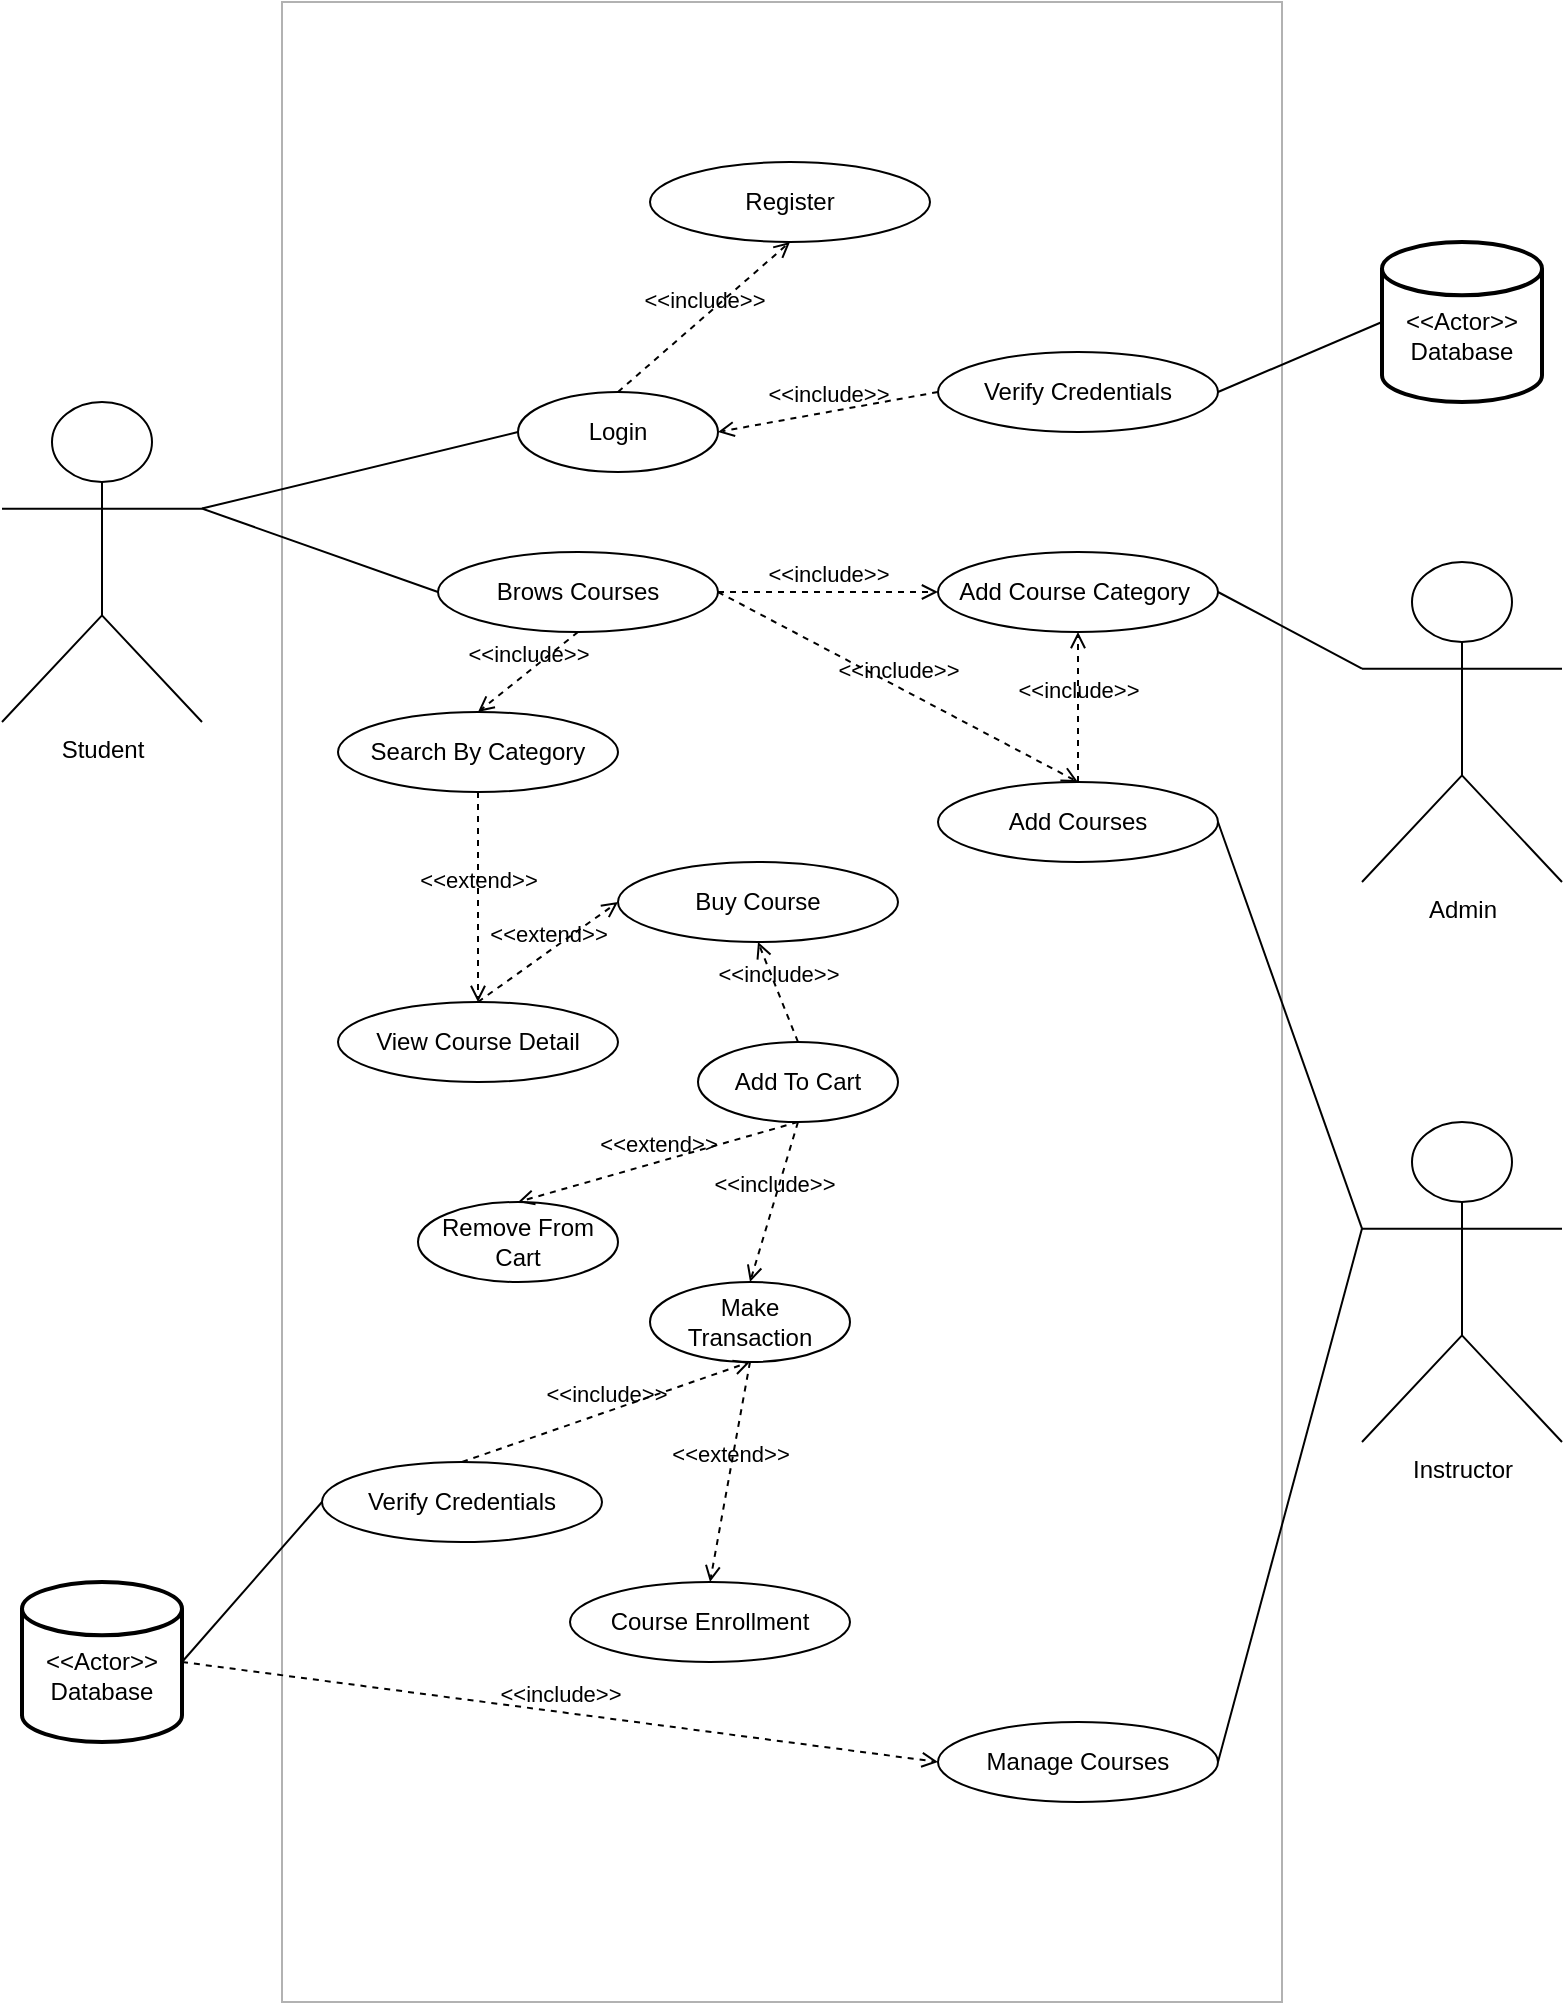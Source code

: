 <mxfile version="24.1.0" type="device">
  <diagram name="Page-1" id="QoYppGiDIXY9KWAp_FB8">
    <mxGraphModel dx="1036" dy="606" grid="1" gridSize="10" guides="1" tooltips="1" connect="1" arrows="1" fold="1" page="1" pageScale="1" pageWidth="827" pageHeight="1169" math="0" shadow="0">
      <root>
        <mxCell id="0" />
        <mxCell id="1" parent="0" />
        <mxCell id="l4vlVR3IjBPBN5iOaJW--5" value="" style="rounded=0;whiteSpace=wrap;html=1;opacity=30;" vertex="1" parent="1">
          <mxGeometry x="160" y="80" width="500" height="1000" as="geometry" />
        </mxCell>
        <mxCell id="l4vlVR3IjBPBN5iOaJW--6" value="Instructor" style="shape=umlActor;verticalLabelPosition=bottom;verticalAlign=top;html=1;outlineConnect=0;" vertex="1" parent="1">
          <mxGeometry x="700" y="640" width="100" height="160" as="geometry" />
        </mxCell>
        <mxCell id="l4vlVR3IjBPBN5iOaJW--7" value="Student" style="shape=umlActor;verticalLabelPosition=bottom;verticalAlign=top;html=1;outlineConnect=0;" vertex="1" parent="1">
          <mxGeometry x="20" y="280" width="100" height="160" as="geometry" />
        </mxCell>
        <mxCell id="l4vlVR3IjBPBN5iOaJW--11" value="Admin" style="shape=umlActor;verticalLabelPosition=bottom;verticalAlign=top;html=1;outlineConnect=0;" vertex="1" parent="1">
          <mxGeometry x="700" y="360" width="100" height="160" as="geometry" />
        </mxCell>
        <mxCell id="l4vlVR3IjBPBN5iOaJW--13" value="&lt;div&gt;&lt;br&gt;&lt;/div&gt;&lt;div&gt;&amp;lt;&amp;lt;Actor&amp;gt;&amp;gt;&lt;/div&gt;Database" style="strokeWidth=2;html=1;shape=mxgraph.flowchart.database;whiteSpace=wrap;" vertex="1" parent="1">
          <mxGeometry x="710" y="200" width="80" height="80" as="geometry" />
        </mxCell>
        <mxCell id="l4vlVR3IjBPBN5iOaJW--14" value="Register" style="ellipse;whiteSpace=wrap;html=1;" vertex="1" parent="1">
          <mxGeometry x="344" y="160" width="140" height="40" as="geometry" />
        </mxCell>
        <mxCell id="l4vlVR3IjBPBN5iOaJW--15" value="&amp;lt;&amp;lt;include&amp;gt;&amp;gt;" style="html=1;verticalAlign=bottom;labelBackgroundColor=none;endArrow=open;endFill=0;dashed=1;rounded=0;exitX=0.5;exitY=0;exitDx=0;exitDy=0;entryX=0.5;entryY=1;entryDx=0;entryDy=0;" edge="1" parent="1" source="l4vlVR3IjBPBN5iOaJW--17" target="l4vlVR3IjBPBN5iOaJW--14">
          <mxGeometry width="160" relative="1" as="geometry">
            <mxPoint x="448" y="255" as="sourcePoint" />
            <mxPoint x="608" y="255" as="targetPoint" />
          </mxGeometry>
        </mxCell>
        <mxCell id="l4vlVR3IjBPBN5iOaJW--17" value="Login" style="ellipse;whiteSpace=wrap;html=1;" vertex="1" parent="1">
          <mxGeometry x="278" y="275" width="100" height="40" as="geometry" />
        </mxCell>
        <mxCell id="l4vlVR3IjBPBN5iOaJW--18" value="" style="endArrow=none;html=1;rounded=0;entryX=0;entryY=0.5;entryDx=0;entryDy=0;exitX=1;exitY=0.333;exitDx=0;exitDy=0;exitPerimeter=0;" edge="1" parent="1" source="l4vlVR3IjBPBN5iOaJW--7" target="l4vlVR3IjBPBN5iOaJW--17">
          <mxGeometry width="50" height="50" relative="1" as="geometry">
            <mxPoint x="130" y="400" as="sourcePoint" />
            <mxPoint x="440" y="290" as="targetPoint" />
          </mxGeometry>
        </mxCell>
        <mxCell id="l4vlVR3IjBPBN5iOaJW--20" value="Brows Courses" style="ellipse;whiteSpace=wrap;html=1;" vertex="1" parent="1">
          <mxGeometry x="238" y="355" width="140" height="40" as="geometry" />
        </mxCell>
        <mxCell id="l4vlVR3IjBPBN5iOaJW--21" value="Verify Credentials" style="ellipse;whiteSpace=wrap;html=1;" vertex="1" parent="1">
          <mxGeometry x="488" y="255" width="140" height="40" as="geometry" />
        </mxCell>
        <mxCell id="l4vlVR3IjBPBN5iOaJW--22" value="&amp;lt;&amp;lt;include&amp;gt;&amp;gt;" style="html=1;verticalAlign=bottom;labelBackgroundColor=none;endArrow=open;endFill=0;dashed=1;rounded=0;exitX=0;exitY=0.5;exitDx=0;exitDy=0;entryX=1;entryY=0.5;entryDx=0;entryDy=0;" edge="1" parent="1" source="l4vlVR3IjBPBN5iOaJW--21" target="l4vlVR3IjBPBN5iOaJW--17">
          <mxGeometry width="160" relative="1" as="geometry">
            <mxPoint x="338" y="285" as="sourcePoint" />
            <mxPoint x="438" y="255" as="targetPoint" />
          </mxGeometry>
        </mxCell>
        <mxCell id="l4vlVR3IjBPBN5iOaJW--23" value="" style="endArrow=none;html=1;rounded=0;entryX=0;entryY=0.5;entryDx=0;entryDy=0;entryPerimeter=0;exitX=1;exitY=0.5;exitDx=0;exitDy=0;" edge="1" parent="1" source="l4vlVR3IjBPBN5iOaJW--21" target="l4vlVR3IjBPBN5iOaJW--13">
          <mxGeometry width="50" height="50" relative="1" as="geometry">
            <mxPoint x="130" y="352" as="sourcePoint" />
            <mxPoint x="270" y="190" as="targetPoint" />
          </mxGeometry>
        </mxCell>
        <mxCell id="l4vlVR3IjBPBN5iOaJW--24" value="Add Course Category&amp;nbsp;" style="ellipse;whiteSpace=wrap;html=1;" vertex="1" parent="1">
          <mxGeometry x="488" y="355" width="140" height="40" as="geometry" />
        </mxCell>
        <mxCell id="l4vlVR3IjBPBN5iOaJW--25" value="" style="endArrow=none;html=1;rounded=0;entryX=0;entryY=0.5;entryDx=0;entryDy=0;exitX=1;exitY=0.333;exitDx=0;exitDy=0;exitPerimeter=0;" edge="1" parent="1" source="l4vlVR3IjBPBN5iOaJW--7" target="l4vlVR3IjBPBN5iOaJW--20">
          <mxGeometry width="50" height="50" relative="1" as="geometry">
            <mxPoint x="130" y="343" as="sourcePoint" />
            <mxPoint x="270" y="190" as="targetPoint" />
          </mxGeometry>
        </mxCell>
        <mxCell id="l4vlVR3IjBPBN5iOaJW--26" value="Search By Category" style="ellipse;whiteSpace=wrap;html=1;" vertex="1" parent="1">
          <mxGeometry x="188" y="435" width="140" height="40" as="geometry" />
        </mxCell>
        <mxCell id="l4vlVR3IjBPBN5iOaJW--27" value="Buy Course" style="ellipse;whiteSpace=wrap;html=1;" vertex="1" parent="1">
          <mxGeometry x="328" y="510" width="140" height="40" as="geometry" />
        </mxCell>
        <mxCell id="l4vlVR3IjBPBN5iOaJW--28" value="&amp;lt;&amp;lt;include&amp;gt;&amp;gt;" style="html=1;verticalAlign=bottom;labelBackgroundColor=none;endArrow=open;endFill=0;dashed=1;rounded=0;exitX=0.5;exitY=1;exitDx=0;exitDy=0;entryX=0.5;entryY=0;entryDx=0;entryDy=0;" edge="1" parent="1" source="l4vlVR3IjBPBN5iOaJW--20" target="l4vlVR3IjBPBN5iOaJW--26">
          <mxGeometry width="160" relative="1" as="geometry">
            <mxPoint x="498" y="285" as="sourcePoint" />
            <mxPoint x="388" y="305" as="targetPoint" />
          </mxGeometry>
        </mxCell>
        <mxCell id="l4vlVR3IjBPBN5iOaJW--29" value="&amp;lt;&amp;lt;extend&amp;gt;&amp;gt;" style="html=1;verticalAlign=bottom;labelBackgroundColor=none;endArrow=open;endFill=0;dashed=1;rounded=0;exitX=0.5;exitY=0;exitDx=0;exitDy=0;entryX=0;entryY=0.5;entryDx=0;entryDy=0;" edge="1" parent="1" source="l4vlVR3IjBPBN5iOaJW--32" target="l4vlVR3IjBPBN5iOaJW--27">
          <mxGeometry width="160" relative="1" as="geometry">
            <mxPoint x="348" y="425" as="sourcePoint" />
            <mxPoint x="508" y="425" as="targetPoint" />
          </mxGeometry>
        </mxCell>
        <mxCell id="l4vlVR3IjBPBN5iOaJW--30" value="" style="endArrow=none;html=1;rounded=0;entryX=0;entryY=0.333;entryDx=0;entryDy=0;entryPerimeter=0;exitX=1;exitY=0.5;exitDx=0;exitDy=0;" edge="1" parent="1" source="l4vlVR3IjBPBN5iOaJW--24" target="l4vlVR3IjBPBN5iOaJW--11">
          <mxGeometry width="50" height="50" relative="1" as="geometry">
            <mxPoint x="620" y="170" as="sourcePoint" />
            <mxPoint x="720" y="250" as="targetPoint" />
          </mxGeometry>
        </mxCell>
        <mxCell id="l4vlVR3IjBPBN5iOaJW--31" value="&amp;lt;&amp;lt;include&amp;gt;&amp;gt;" style="html=1;verticalAlign=bottom;labelBackgroundColor=none;endArrow=open;endFill=0;dashed=1;rounded=0;exitX=1;exitY=0.5;exitDx=0;exitDy=0;entryX=0;entryY=0.5;entryDx=0;entryDy=0;" edge="1" parent="1" source="l4vlVR3IjBPBN5iOaJW--20" target="l4vlVR3IjBPBN5iOaJW--24">
          <mxGeometry width="160" relative="1" as="geometry">
            <mxPoint x="498" y="285" as="sourcePoint" />
            <mxPoint x="388" y="305" as="targetPoint" />
          </mxGeometry>
        </mxCell>
        <mxCell id="l4vlVR3IjBPBN5iOaJW--32" value="View Course Detail" style="ellipse;whiteSpace=wrap;html=1;" vertex="1" parent="1">
          <mxGeometry x="188" y="580" width="140" height="40" as="geometry" />
        </mxCell>
        <mxCell id="l4vlVR3IjBPBN5iOaJW--33" value="&amp;lt;&amp;lt;extend&amp;gt;&amp;gt;" style="html=1;verticalAlign=bottom;labelBackgroundColor=none;endArrow=open;endFill=0;dashed=1;rounded=0;exitX=0.5;exitY=1;exitDx=0;exitDy=0;entryX=0.5;entryY=0;entryDx=0;entryDy=0;" edge="1" parent="1" source="l4vlVR3IjBPBN5iOaJW--26" target="l4vlVR3IjBPBN5iOaJW--32">
          <mxGeometry width="160" relative="1" as="geometry">
            <mxPoint x="318" y="405" as="sourcePoint" />
            <mxPoint x="428" y="445" as="targetPoint" />
          </mxGeometry>
        </mxCell>
        <mxCell id="l4vlVR3IjBPBN5iOaJW--34" value="Add To Cart" style="ellipse;whiteSpace=wrap;html=1;" vertex="1" parent="1">
          <mxGeometry x="368" y="600" width="100" height="40" as="geometry" />
        </mxCell>
        <mxCell id="l4vlVR3IjBPBN5iOaJW--35" value="&amp;lt;&amp;lt;include&amp;gt;&amp;gt;" style="html=1;verticalAlign=bottom;labelBackgroundColor=none;endArrow=open;endFill=0;dashed=1;rounded=0;exitX=0.5;exitY=0;exitDx=0;exitDy=0;entryX=0.5;entryY=1;entryDx=0;entryDy=0;" edge="1" parent="1" source="l4vlVR3IjBPBN5iOaJW--34" target="l4vlVR3IjBPBN5iOaJW--27">
          <mxGeometry width="160" relative="1" as="geometry">
            <mxPoint x="388" y="385" as="sourcePoint" />
            <mxPoint x="498" y="385" as="targetPoint" />
          </mxGeometry>
        </mxCell>
        <mxCell id="l4vlVR3IjBPBN5iOaJW--36" value="Remove From&lt;div&gt;Cart&lt;/div&gt;" style="ellipse;whiteSpace=wrap;html=1;" vertex="1" parent="1">
          <mxGeometry x="228" y="680" width="100" height="40" as="geometry" />
        </mxCell>
        <mxCell id="l4vlVR3IjBPBN5iOaJW--37" value="&amp;lt;&amp;lt;extend&amp;gt;&amp;gt;" style="html=1;verticalAlign=bottom;labelBackgroundColor=none;endArrow=open;endFill=0;dashed=1;rounded=0;exitX=0.5;exitY=1;exitDx=0;exitDy=0;entryX=0.5;entryY=0;entryDx=0;entryDy=0;" edge="1" parent="1" source="l4vlVR3IjBPBN5iOaJW--34" target="l4vlVR3IjBPBN5iOaJW--36">
          <mxGeometry width="160" relative="1" as="geometry">
            <mxPoint x="357" y="595" as="sourcePoint" />
            <mxPoint x="357" y="645" as="targetPoint" />
          </mxGeometry>
        </mxCell>
        <mxCell id="l4vlVR3IjBPBN5iOaJW--38" value="Add Courses" style="ellipse;whiteSpace=wrap;html=1;" vertex="1" parent="1">
          <mxGeometry x="488" y="470" width="140" height="40" as="geometry" />
        </mxCell>
        <mxCell id="l4vlVR3IjBPBN5iOaJW--39" value="&amp;lt;&amp;lt;include&amp;gt;&amp;gt;" style="html=1;verticalAlign=bottom;labelBackgroundColor=none;endArrow=open;endFill=0;dashed=1;rounded=0;exitX=1;exitY=0.5;exitDx=0;exitDy=0;entryX=0.5;entryY=0;entryDx=0;entryDy=0;" edge="1" parent="1" source="l4vlVR3IjBPBN5iOaJW--20" target="l4vlVR3IjBPBN5iOaJW--38">
          <mxGeometry width="160" relative="1" as="geometry">
            <mxPoint x="388" y="385" as="sourcePoint" />
            <mxPoint x="498" y="385" as="targetPoint" />
          </mxGeometry>
        </mxCell>
        <mxCell id="l4vlVR3IjBPBN5iOaJW--40" value="&amp;lt;&amp;lt;include&amp;gt;&amp;gt;" style="html=1;verticalAlign=bottom;labelBackgroundColor=none;endArrow=open;endFill=0;dashed=1;rounded=0;exitX=0.5;exitY=0;exitDx=0;exitDy=0;entryX=0.5;entryY=1;entryDx=0;entryDy=0;" edge="1" parent="1" source="l4vlVR3IjBPBN5iOaJW--38" target="l4vlVR3IjBPBN5iOaJW--24">
          <mxGeometry width="160" relative="1" as="geometry">
            <mxPoint x="618" y="435" as="sourcePoint" />
            <mxPoint x="628" y="520" as="targetPoint" />
          </mxGeometry>
        </mxCell>
        <mxCell id="l4vlVR3IjBPBN5iOaJW--41" value="" style="endArrow=none;html=1;rounded=0;entryX=0;entryY=0.333;entryDx=0;entryDy=0;entryPerimeter=0;exitX=1;exitY=0.5;exitDx=0;exitDy=0;" edge="1" parent="1" source="l4vlVR3IjBPBN5iOaJW--38" target="l4vlVR3IjBPBN5iOaJW--6">
          <mxGeometry width="50" height="50" relative="1" as="geometry">
            <mxPoint x="638" y="385" as="sourcePoint" />
            <mxPoint x="710" y="423" as="targetPoint" />
          </mxGeometry>
        </mxCell>
        <mxCell id="l4vlVR3IjBPBN5iOaJW--42" value="Manage Courses" style="ellipse;whiteSpace=wrap;html=1;" vertex="1" parent="1">
          <mxGeometry x="488" y="940" width="140" height="40" as="geometry" />
        </mxCell>
        <mxCell id="l4vlVR3IjBPBN5iOaJW--43" value="" style="endArrow=none;html=1;rounded=0;entryX=0;entryY=0.333;entryDx=0;entryDy=0;entryPerimeter=0;exitX=1;exitY=0.5;exitDx=0;exitDy=0;" edge="1" parent="1" source="l4vlVR3IjBPBN5iOaJW--42" target="l4vlVR3IjBPBN5iOaJW--6">
          <mxGeometry width="50" height="50" relative="1" as="geometry">
            <mxPoint x="638" y="500" as="sourcePoint" />
            <mxPoint x="710" y="703" as="targetPoint" />
          </mxGeometry>
        </mxCell>
        <mxCell id="l4vlVR3IjBPBN5iOaJW--44" value="Make&lt;div&gt;Transaction&lt;/div&gt;" style="ellipse;whiteSpace=wrap;html=1;" vertex="1" parent="1">
          <mxGeometry x="344" y="720" width="100" height="40" as="geometry" />
        </mxCell>
        <mxCell id="l4vlVR3IjBPBN5iOaJW--45" value="&amp;lt;&amp;lt;include&amp;gt;&amp;gt;" style="html=1;verticalAlign=bottom;labelBackgroundColor=none;endArrow=open;endFill=0;dashed=1;rounded=0;exitX=0.5;exitY=1;exitDx=0;exitDy=0;entryX=0.5;entryY=0;entryDx=0;entryDy=0;" edge="1" parent="1" source="l4vlVR3IjBPBN5iOaJW--34" target="l4vlVR3IjBPBN5iOaJW--44">
          <mxGeometry width="160" relative="1" as="geometry">
            <mxPoint x="428" y="575" as="sourcePoint" />
            <mxPoint x="428" y="485" as="targetPoint" />
          </mxGeometry>
        </mxCell>
        <mxCell id="l4vlVR3IjBPBN5iOaJW--49" value="Course Enrollment" style="ellipse;whiteSpace=wrap;html=1;" vertex="1" parent="1">
          <mxGeometry x="304" y="870" width="140" height="40" as="geometry" />
        </mxCell>
        <mxCell id="l4vlVR3IjBPBN5iOaJW--51" value="&lt;div&gt;&lt;br&gt;&lt;/div&gt;&lt;div&gt;&amp;lt;&amp;lt;Actor&amp;gt;&amp;gt;&lt;/div&gt;Database" style="strokeWidth=2;html=1;shape=mxgraph.flowchart.database;whiteSpace=wrap;" vertex="1" parent="1">
          <mxGeometry x="30" y="870" width="80" height="80" as="geometry" />
        </mxCell>
        <mxCell id="l4vlVR3IjBPBN5iOaJW--52" value="Verify Credentials" style="ellipse;whiteSpace=wrap;html=1;" vertex="1" parent="1">
          <mxGeometry x="180" y="810" width="140" height="40" as="geometry" />
        </mxCell>
        <mxCell id="l4vlVR3IjBPBN5iOaJW--53" value="&amp;lt;&amp;lt;extend&amp;gt;&amp;gt;" style="html=1;verticalAlign=bottom;labelBackgroundColor=none;endArrow=open;endFill=0;dashed=1;rounded=0;exitX=0.5;exitY=1;exitDx=0;exitDy=0;entryX=0.5;entryY=0;entryDx=0;entryDy=0;" edge="1" parent="1" source="l4vlVR3IjBPBN5iOaJW--44" target="l4vlVR3IjBPBN5iOaJW--49">
          <mxGeometry width="160" relative="1" as="geometry">
            <mxPoint x="428" y="650" as="sourcePoint" />
            <mxPoint x="288" y="690" as="targetPoint" />
          </mxGeometry>
        </mxCell>
        <mxCell id="l4vlVR3IjBPBN5iOaJW--54" value="&amp;lt;&amp;lt;include&amp;gt;&amp;gt;" style="html=1;verticalAlign=bottom;labelBackgroundColor=none;endArrow=open;endFill=0;dashed=1;rounded=0;exitX=0.5;exitY=0;exitDx=0;exitDy=0;entryX=0.5;entryY=1;entryDx=0;entryDy=0;" edge="1" parent="1" source="l4vlVR3IjBPBN5iOaJW--52" target="l4vlVR3IjBPBN5iOaJW--44">
          <mxGeometry width="160" relative="1" as="geometry">
            <mxPoint x="438" y="800" as="sourcePoint" />
            <mxPoint x="328" y="820" as="targetPoint" />
          </mxGeometry>
        </mxCell>
        <mxCell id="l4vlVR3IjBPBN5iOaJW--55" value="" style="endArrow=none;html=1;rounded=0;entryX=0;entryY=0.5;entryDx=0;entryDy=0;exitX=1;exitY=0.5;exitDx=0;exitDy=0;exitPerimeter=0;" edge="1" parent="1" source="l4vlVR3IjBPBN5iOaJW--51" target="l4vlVR3IjBPBN5iOaJW--52">
          <mxGeometry width="50" height="50" relative="1" as="geometry">
            <mxPoint x="180" y="1010" as="sourcePoint" />
            <mxPoint x="252" y="1033" as="targetPoint" />
          </mxGeometry>
        </mxCell>
        <mxCell id="l4vlVR3IjBPBN5iOaJW--56" value="&amp;lt;&amp;lt;include&amp;gt;&amp;gt;" style="html=1;verticalAlign=bottom;labelBackgroundColor=none;endArrow=open;endFill=0;dashed=1;rounded=0;exitX=1;exitY=0.5;exitDx=0;exitDy=0;entryX=0;entryY=0.5;entryDx=0;entryDy=0;exitPerimeter=0;" edge="1" parent="1" source="l4vlVR3IjBPBN5iOaJW--51" target="l4vlVR3IjBPBN5iOaJW--42">
          <mxGeometry width="160" relative="1" as="geometry">
            <mxPoint x="260" y="820" as="sourcePoint" />
            <mxPoint x="404" y="770" as="targetPoint" />
          </mxGeometry>
        </mxCell>
      </root>
    </mxGraphModel>
  </diagram>
</mxfile>
